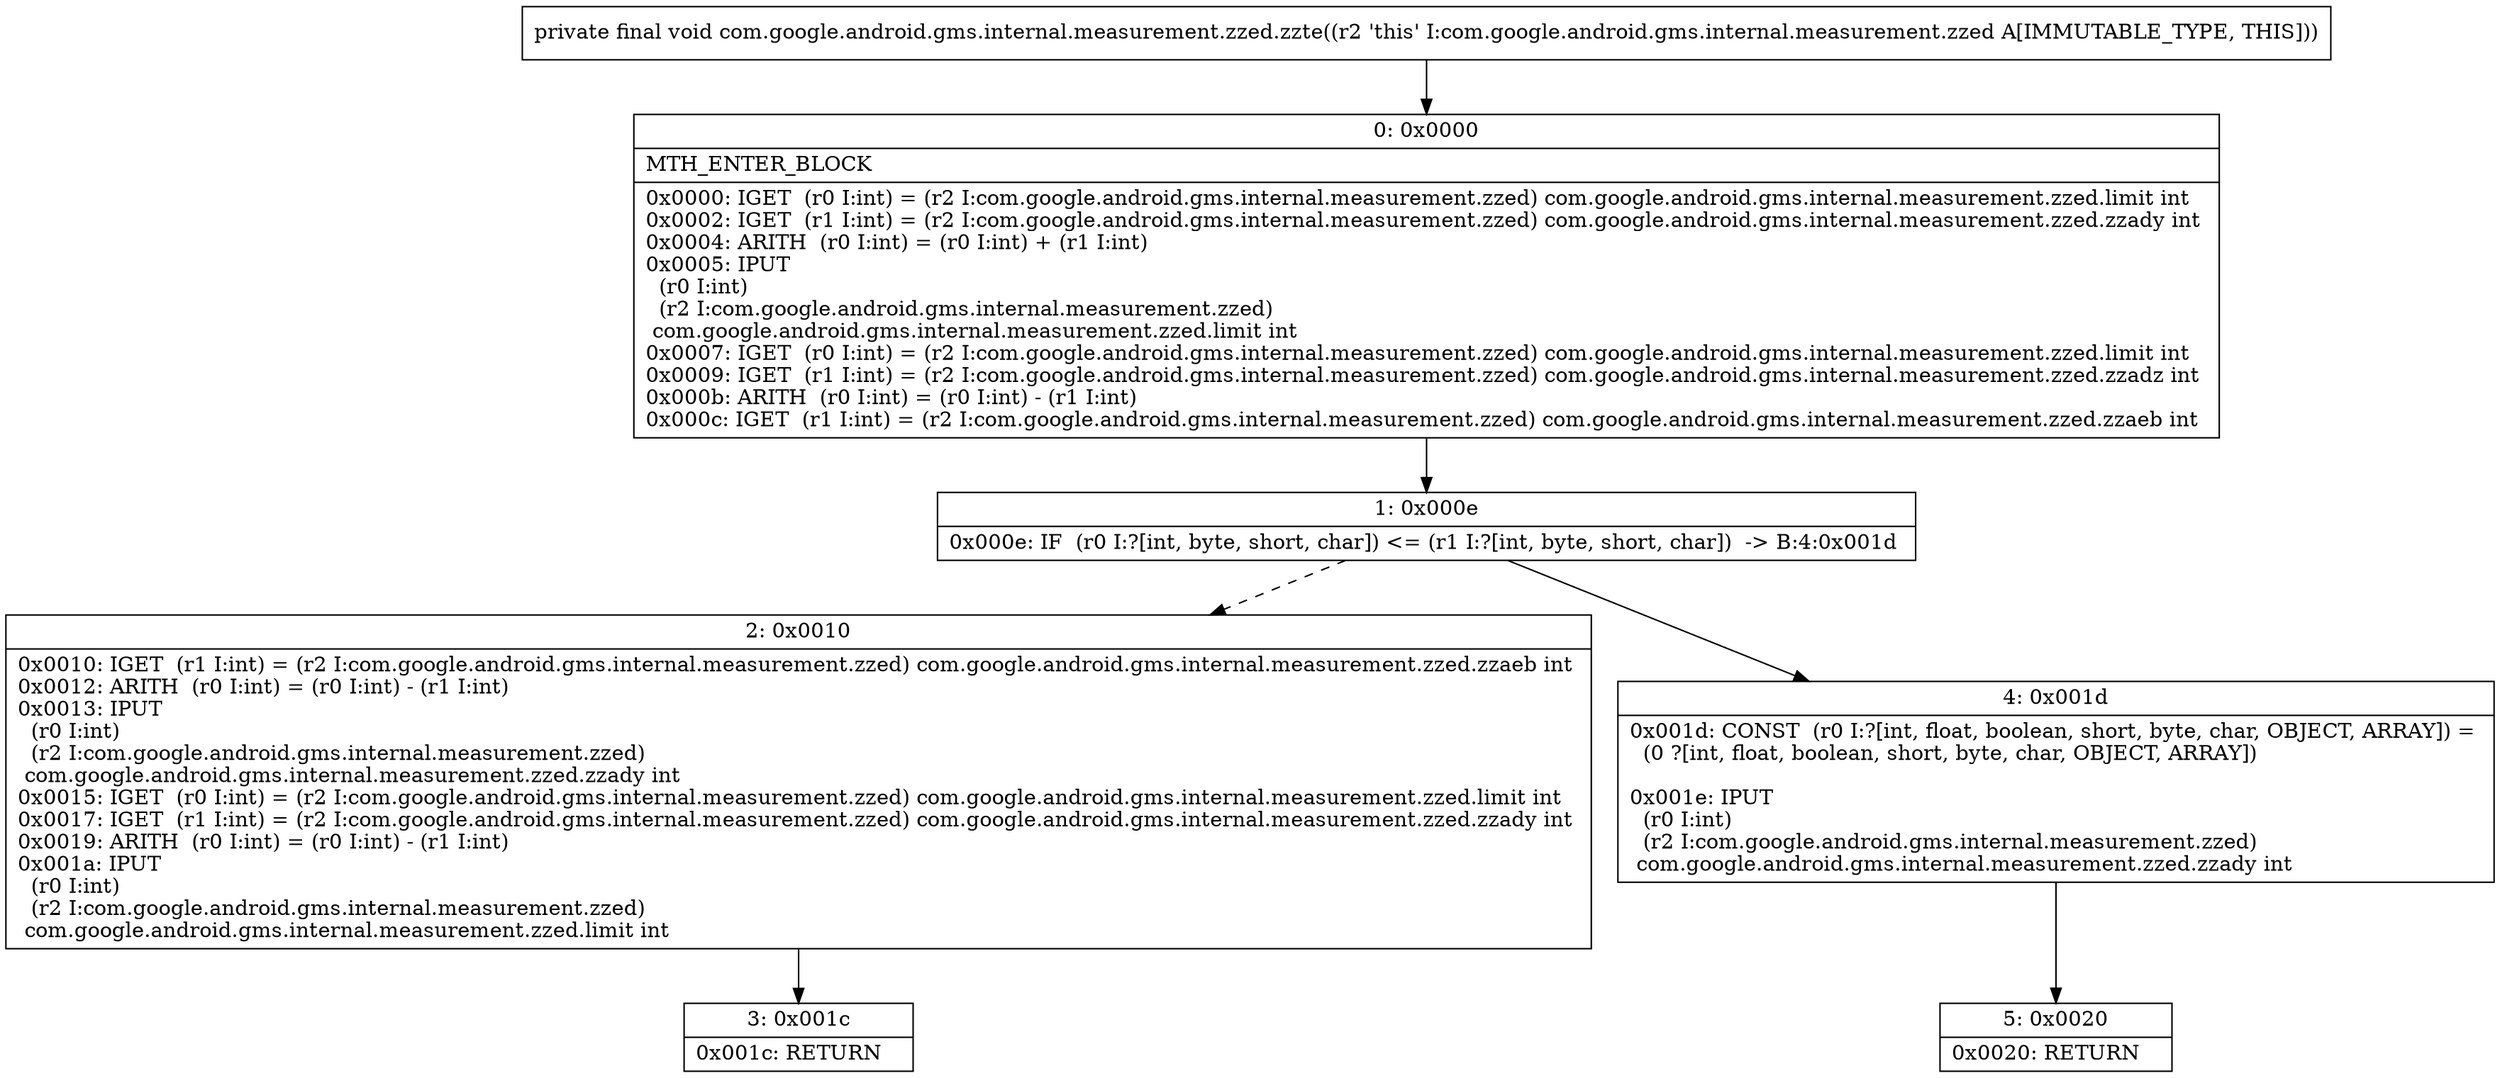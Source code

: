 digraph "CFG forcom.google.android.gms.internal.measurement.zzed.zzte()V" {
Node_0 [shape=record,label="{0\:\ 0x0000|MTH_ENTER_BLOCK\l|0x0000: IGET  (r0 I:int) = (r2 I:com.google.android.gms.internal.measurement.zzed) com.google.android.gms.internal.measurement.zzed.limit int \l0x0002: IGET  (r1 I:int) = (r2 I:com.google.android.gms.internal.measurement.zzed) com.google.android.gms.internal.measurement.zzed.zzady int \l0x0004: ARITH  (r0 I:int) = (r0 I:int) + (r1 I:int) \l0x0005: IPUT  \l  (r0 I:int)\l  (r2 I:com.google.android.gms.internal.measurement.zzed)\l com.google.android.gms.internal.measurement.zzed.limit int \l0x0007: IGET  (r0 I:int) = (r2 I:com.google.android.gms.internal.measurement.zzed) com.google.android.gms.internal.measurement.zzed.limit int \l0x0009: IGET  (r1 I:int) = (r2 I:com.google.android.gms.internal.measurement.zzed) com.google.android.gms.internal.measurement.zzed.zzadz int \l0x000b: ARITH  (r0 I:int) = (r0 I:int) \- (r1 I:int) \l0x000c: IGET  (r1 I:int) = (r2 I:com.google.android.gms.internal.measurement.zzed) com.google.android.gms.internal.measurement.zzed.zzaeb int \l}"];
Node_1 [shape=record,label="{1\:\ 0x000e|0x000e: IF  (r0 I:?[int, byte, short, char]) \<= (r1 I:?[int, byte, short, char])  \-\> B:4:0x001d \l}"];
Node_2 [shape=record,label="{2\:\ 0x0010|0x0010: IGET  (r1 I:int) = (r2 I:com.google.android.gms.internal.measurement.zzed) com.google.android.gms.internal.measurement.zzed.zzaeb int \l0x0012: ARITH  (r0 I:int) = (r0 I:int) \- (r1 I:int) \l0x0013: IPUT  \l  (r0 I:int)\l  (r2 I:com.google.android.gms.internal.measurement.zzed)\l com.google.android.gms.internal.measurement.zzed.zzady int \l0x0015: IGET  (r0 I:int) = (r2 I:com.google.android.gms.internal.measurement.zzed) com.google.android.gms.internal.measurement.zzed.limit int \l0x0017: IGET  (r1 I:int) = (r2 I:com.google.android.gms.internal.measurement.zzed) com.google.android.gms.internal.measurement.zzed.zzady int \l0x0019: ARITH  (r0 I:int) = (r0 I:int) \- (r1 I:int) \l0x001a: IPUT  \l  (r0 I:int)\l  (r2 I:com.google.android.gms.internal.measurement.zzed)\l com.google.android.gms.internal.measurement.zzed.limit int \l}"];
Node_3 [shape=record,label="{3\:\ 0x001c|0x001c: RETURN   \l}"];
Node_4 [shape=record,label="{4\:\ 0x001d|0x001d: CONST  (r0 I:?[int, float, boolean, short, byte, char, OBJECT, ARRAY]) = \l  (0 ?[int, float, boolean, short, byte, char, OBJECT, ARRAY])\l \l0x001e: IPUT  \l  (r0 I:int)\l  (r2 I:com.google.android.gms.internal.measurement.zzed)\l com.google.android.gms.internal.measurement.zzed.zzady int \l}"];
Node_5 [shape=record,label="{5\:\ 0x0020|0x0020: RETURN   \l}"];
MethodNode[shape=record,label="{private final void com.google.android.gms.internal.measurement.zzed.zzte((r2 'this' I:com.google.android.gms.internal.measurement.zzed A[IMMUTABLE_TYPE, THIS])) }"];
MethodNode -> Node_0;
Node_0 -> Node_1;
Node_1 -> Node_2[style=dashed];
Node_1 -> Node_4;
Node_2 -> Node_3;
Node_4 -> Node_5;
}

